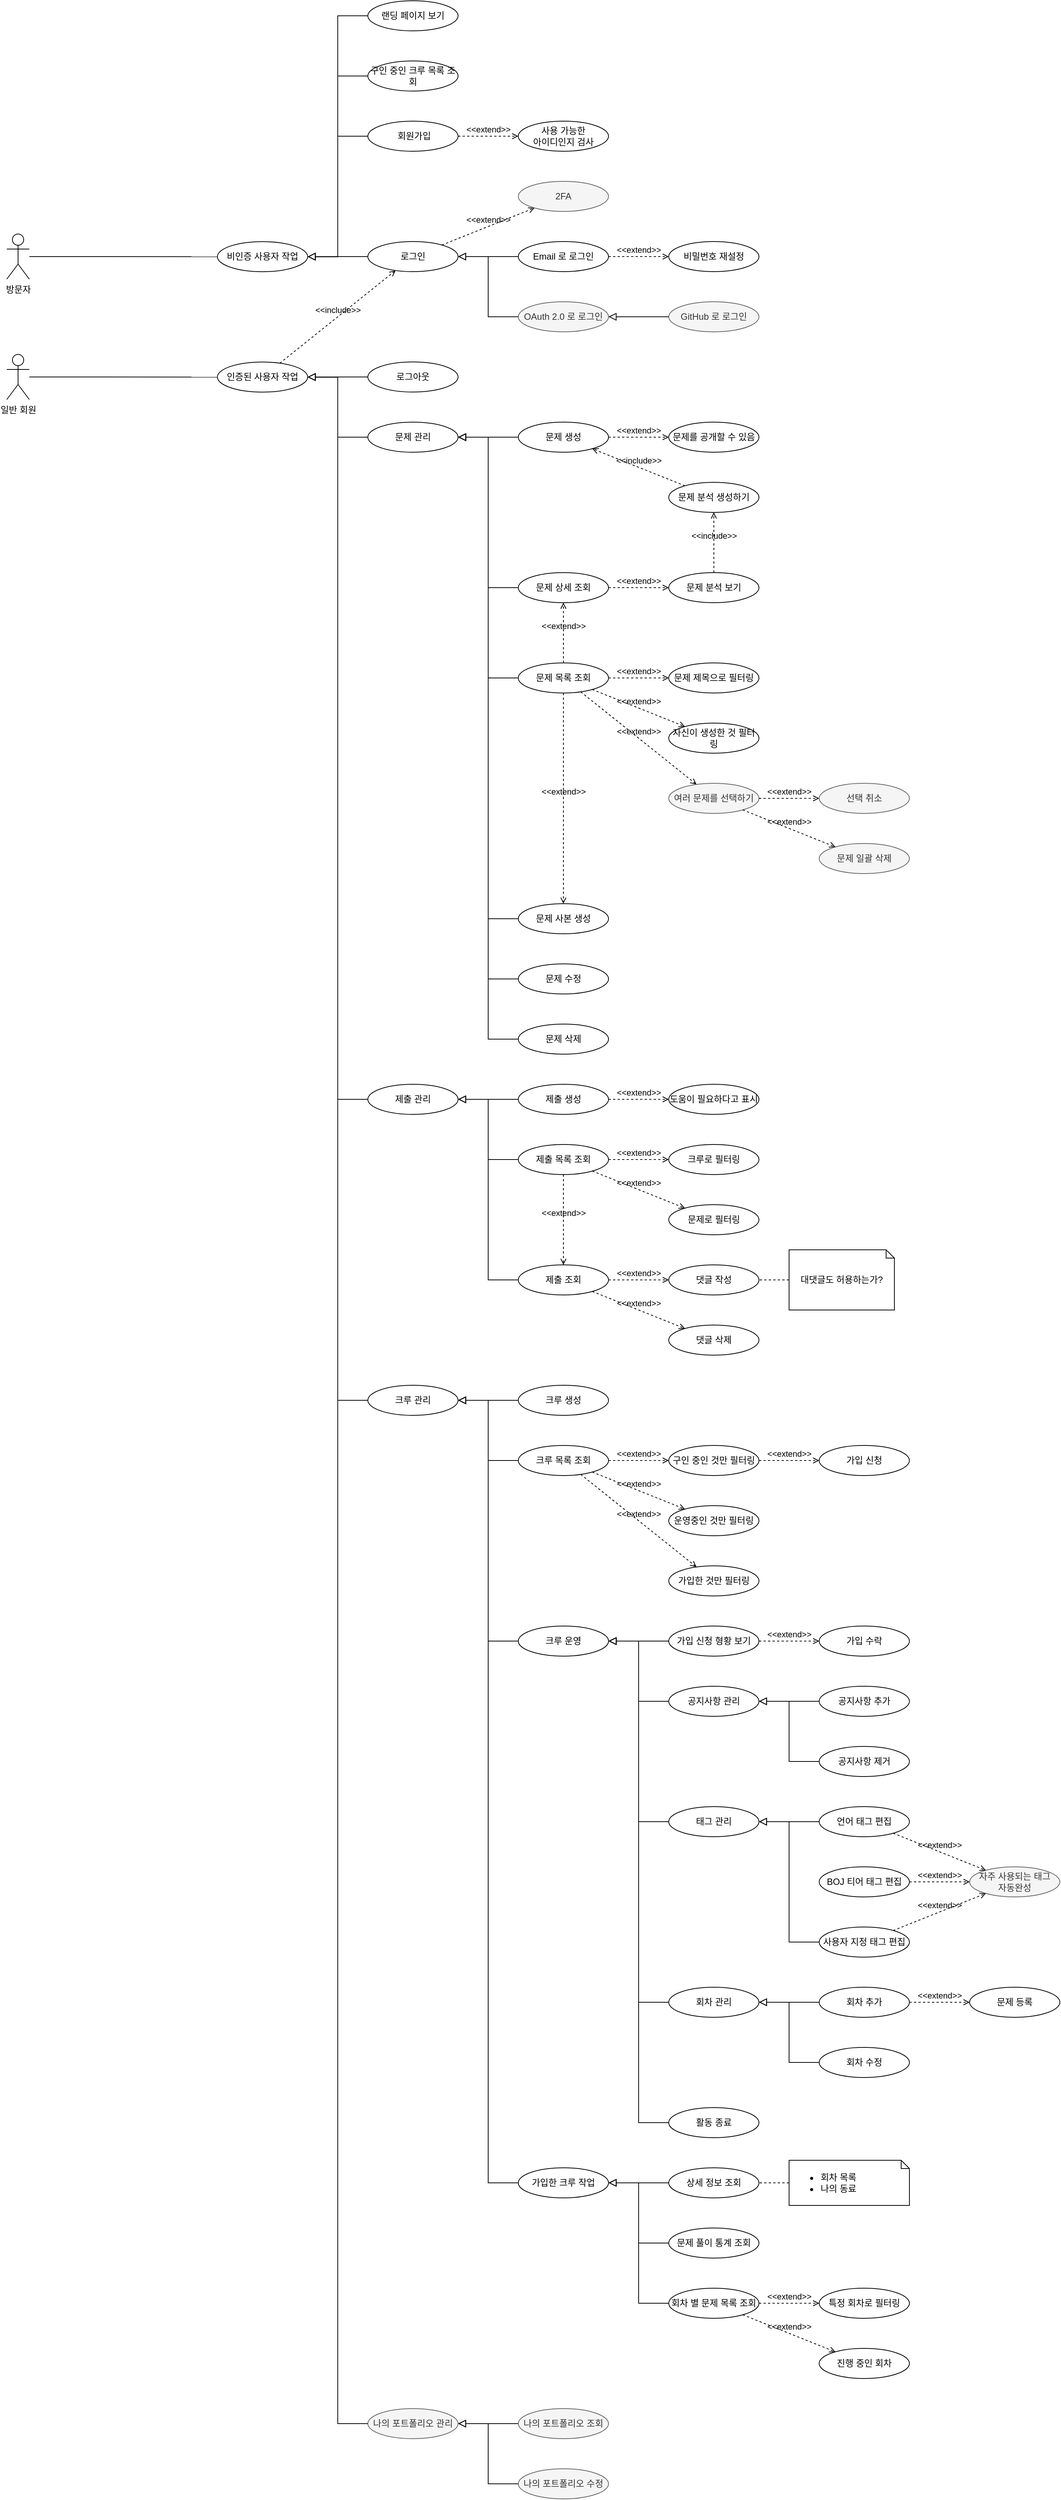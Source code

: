 <mxfile>
    <diagram id="R8Hn3CipdI21ogDRWe-t" name="Use Case Diagram">
        <mxGraphModel dx="1804" dy="718" grid="1" gridSize="10" guides="1" tooltips="1" connect="1" arrows="1" fold="1" page="1" pageScale="1" pageWidth="850" pageHeight="1100" math="0" shadow="0">
            <root>
                <mxCell id="0"/>
                <mxCell id="1" parent="0"/>
                <mxCell id="27" value="&amp;lt;&amp;lt;include&amp;gt;&amp;gt;" style="html=1;verticalAlign=bottom;labelBackgroundColor=none;endArrow=open;endFill=0;dashed=1;rounded=0;" parent="1" source="40" target="69" edge="1">
                    <mxGeometry width="160" relative="1" as="geometry">
                        <mxPoint x="490" y="330" as="sourcePoint"/>
                        <mxPoint x="490" y="250" as="targetPoint"/>
                    </mxGeometry>
                </mxCell>
                <mxCell id="40" value="인증된 사용자 작업" style="ellipse;whiteSpace=wrap;html=1;" parent="1" vertex="1">
                    <mxGeometry x="-80" y="800.08" width="120" height="40" as="geometry"/>
                </mxCell>
                <mxCell id="41" value="" style="endArrow=block;html=1;rounded=0;align=center;verticalAlign=bottom;endFill=0;labelBackgroundColor=none;endSize=8;edgeStyle=elbowEdgeStyle;" parent="1" source="91" target="69" edge="1">
                    <mxGeometry relative="1" as="geometry">
                        <mxPoint x="566.083" y="679.455" as="sourcePoint"/>
                        <mxPoint x="394" y="921" as="targetPoint"/>
                    </mxGeometry>
                </mxCell>
                <mxCell id="42" value="" style="resizable=0;html=1;align=center;verticalAlign=top;labelBackgroundColor=none;" parent="41" connectable="0" vertex="1">
                    <mxGeometry relative="1" as="geometry">
                        <mxPoint y="-40" as="offset"/>
                    </mxGeometry>
                </mxCell>
                <mxCell id="53" value="" style="endArrow=none;html=1;rounded=0;" parent="1" source="84" target="115" edge="1">
                    <mxGeometry width="50" height="50" relative="1" as="geometry">
                        <mxPoint x="1380.11" y="-550" as="sourcePoint"/>
                        <mxPoint x="960.11" y="-330" as="targetPoint"/>
                    </mxGeometry>
                </mxCell>
                <mxCell id="69" value="로그인" style="ellipse;whiteSpace=wrap;html=1;" parent="1" vertex="1">
                    <mxGeometry x="120" y="640" width="120" height="40" as="geometry"/>
                </mxCell>
                <mxCell id="81" value="&amp;nbsp;회원가입" style="ellipse;whiteSpace=wrap;html=1;" parent="1" vertex="1">
                    <mxGeometry x="120" y="480" width="120" height="40" as="geometry"/>
                </mxCell>
                <mxCell id="84" value="방문자" style="shape=umlActor;verticalLabelPosition=bottom;verticalAlign=top;html=1;outlineConnect=0;strokeWidth=1;" parent="1" vertex="1">
                    <mxGeometry x="-360" y="630" width="30" height="60" as="geometry"/>
                </mxCell>
                <mxCell id="86" value="구인 중인 크루 목록 조회" style="ellipse;whiteSpace=wrap;html=1;" parent="1" vertex="1">
                    <mxGeometry x="120" y="400.0" width="120" height="40" as="geometry"/>
                </mxCell>
                <mxCell id="91" value="Email 로 로그인" style="ellipse;whiteSpace=wrap;html=1;" parent="1" vertex="1">
                    <mxGeometry x="320" y="640" width="120" height="40" as="geometry"/>
                </mxCell>
                <mxCell id="92" value="OAuth 2.0 로 로그인" style="ellipse;whiteSpace=wrap;html=1;fillColor=#f5f5f5;fontColor=#333333;strokeColor=#666666;" parent="1" vertex="1">
                    <mxGeometry x="320" y="720" width="120" height="40" as="geometry"/>
                </mxCell>
                <mxCell id="93" value="" style="endArrow=block;html=1;rounded=0;align=center;verticalAlign=bottom;endFill=0;labelBackgroundColor=none;endSize=8;edgeStyle=elbowEdgeStyle;" parent="1" source="92" target="69" edge="1">
                    <mxGeometry relative="1" as="geometry">
                        <mxPoint x="566.083" y="679.455" as="sourcePoint"/>
                        <mxPoint x="394" y="921" as="targetPoint"/>
                    </mxGeometry>
                </mxCell>
                <mxCell id="94" value="" style="resizable=0;html=1;align=center;verticalAlign=top;labelBackgroundColor=none;" parent="93" connectable="0" vertex="1">
                    <mxGeometry relative="1" as="geometry">
                        <mxPoint y="-40" as="offset"/>
                    </mxGeometry>
                </mxCell>
                <mxCell id="95" value="&amp;lt;&amp;lt;extend&amp;gt;&amp;gt;" style="html=1;verticalAlign=bottom;labelBackgroundColor=none;endArrow=open;endFill=0;dashed=1;rounded=0;" parent="1" source="69" target="96" edge="1">
                    <mxGeometry width="160" relative="1" as="geometry">
                        <mxPoint x="560" y="440" as="sourcePoint"/>
                        <mxPoint x="270" y="700" as="targetPoint"/>
                    </mxGeometry>
                </mxCell>
                <mxCell id="96" value="2FA" style="ellipse;whiteSpace=wrap;html=1;fillColor=#f5f5f5;fontColor=#333333;strokeColor=#666666;" parent="1" vertex="1">
                    <mxGeometry x="320" y="560" width="120" height="40" as="geometry"/>
                </mxCell>
                <mxCell id="97" value="GitHub 로 로그인" style="ellipse;whiteSpace=wrap;html=1;fillColor=#f5f5f5;fontColor=#333333;strokeColor=#666666;" parent="1" vertex="1">
                    <mxGeometry x="520" y="720" width="120" height="40" as="geometry"/>
                </mxCell>
                <mxCell id="98" value="" style="endArrow=block;html=1;rounded=0;align=center;verticalAlign=bottom;endFill=0;labelBackgroundColor=none;endSize=8;" parent="1" source="97" target="92" edge="1">
                    <mxGeometry relative="1" as="geometry">
                        <mxPoint x="566.083" y="559.455" as="sourcePoint"/>
                        <mxPoint x="394" y="801" as="targetPoint"/>
                    </mxGeometry>
                </mxCell>
                <mxCell id="99" value="" style="resizable=0;html=1;align=center;verticalAlign=top;labelBackgroundColor=none;" parent="98" connectable="0" vertex="1">
                    <mxGeometry relative="1" as="geometry">
                        <mxPoint y="-40" as="offset"/>
                    </mxGeometry>
                </mxCell>
                <mxCell id="100" value="비밀번호 재설정" style="ellipse;whiteSpace=wrap;html=1;" parent="1" vertex="1">
                    <mxGeometry x="520" y="640" width="120" height="40" as="geometry"/>
                </mxCell>
                <mxCell id="104" value="일반 회원" style="shape=umlActor;verticalLabelPosition=bottom;verticalAlign=top;html=1;outlineConnect=0;strokeWidth=1;" parent="1" vertex="1">
                    <mxGeometry x="-360" y="790" width="30" height="60" as="geometry"/>
                </mxCell>
                <mxCell id="105" value="크루 관리" style="ellipse;whiteSpace=wrap;html=1;" parent="1" vertex="1">
                    <mxGeometry x="120" y="2160" width="120" height="40" as="geometry"/>
                </mxCell>
                <mxCell id="108" value="크루 생성" style="ellipse;whiteSpace=wrap;html=1;" parent="1" vertex="1">
                    <mxGeometry x="320" y="2160" width="120" height="40" as="geometry"/>
                </mxCell>
                <mxCell id="115" value="비인증 사용자 작업" style="ellipse;whiteSpace=wrap;html=1;" parent="1" vertex="1">
                    <mxGeometry x="-80" y="640.08" width="120" height="40" as="geometry"/>
                </mxCell>
                <mxCell id="116" value="랜딩 페이지 보기" style="ellipse;whiteSpace=wrap;html=1;" parent="1" vertex="1">
                    <mxGeometry x="120" y="320.0" width="120" height="40" as="geometry"/>
                </mxCell>
                <mxCell id="117" value="" style="endArrow=block;html=1;rounded=0;align=center;verticalAlign=bottom;endFill=0;labelBackgroundColor=none;endSize=8;edgeStyle=elbowEdgeStyle;" parent="1" source="116" target="115" edge="1">
                    <mxGeometry relative="1" as="geometry">
                        <mxPoint x="366.083" y="79.535" as="sourcePoint"/>
                        <mxPoint x="194" y="321.08" as="targetPoint"/>
                    </mxGeometry>
                </mxCell>
                <mxCell id="119" value="" style="endArrow=block;html=1;rounded=0;align=center;verticalAlign=bottom;endFill=0;labelBackgroundColor=none;endSize=8;edgeStyle=elbowEdgeStyle;" parent="1" source="69" target="115" edge="1">
                    <mxGeometry relative="1" as="geometry">
                        <mxPoint x="366.083" y="159.535" as="sourcePoint"/>
                        <mxPoint x="194" y="401.08" as="targetPoint"/>
                    </mxGeometry>
                </mxCell>
                <mxCell id="121" value="" style="endArrow=block;html=1;rounded=0;align=center;verticalAlign=bottom;endFill=0;labelBackgroundColor=none;endSize=8;edgeStyle=elbowEdgeStyle;" parent="1" source="133" target="40" edge="1">
                    <mxGeometry relative="1" as="geometry">
                        <mxPoint x="366.083" y="719.535" as="sourcePoint"/>
                        <mxPoint x="194" y="961.08" as="targetPoint"/>
                    </mxGeometry>
                </mxCell>
                <mxCell id="122" value="" style="resizable=0;html=1;align=center;verticalAlign=top;labelBackgroundColor=none;" parent="121" connectable="0" vertex="1">
                    <mxGeometry relative="1" as="geometry">
                        <mxPoint y="-40" as="offset"/>
                    </mxGeometry>
                </mxCell>
                <mxCell id="123" value="" style="endArrow=none;html=1;rounded=0;" parent="1" source="104" target="40" edge="1">
                    <mxGeometry width="50" height="50" relative="1" as="geometry">
                        <mxPoint x="1380.11" y="-790" as="sourcePoint"/>
                        <mxPoint x="960.11" y="-570" as="targetPoint"/>
                    </mxGeometry>
                </mxCell>
                <mxCell id="128" value="" style="endArrow=block;html=1;rounded=0;align=center;verticalAlign=bottom;endFill=0;labelBackgroundColor=none;endSize=8;edgeStyle=elbowEdgeStyle;" parent="1" source="86" target="115" edge="1">
                    <mxGeometry relative="1" as="geometry">
                        <mxPoint x="366.083" y="79.535" as="sourcePoint"/>
                        <mxPoint x="194" y="321.08" as="targetPoint"/>
                    </mxGeometry>
                </mxCell>
                <mxCell id="129" value="" style="resizable=0;html=1;align=center;verticalAlign=top;labelBackgroundColor=none;" parent="128" connectable="0" vertex="1">
                    <mxGeometry relative="1" as="geometry">
                        <mxPoint y="-40" as="offset"/>
                    </mxGeometry>
                </mxCell>
                <mxCell id="130" value="" style="endArrow=block;html=1;rounded=0;align=center;verticalAlign=bottom;endFill=0;labelBackgroundColor=none;endSize=8;edgeStyle=elbowEdgeStyle;" parent="1" source="81" target="115" edge="1">
                    <mxGeometry relative="1" as="geometry">
                        <mxPoint x="366.083" y="79.535" as="sourcePoint"/>
                        <mxPoint x="194" y="321.08" as="targetPoint"/>
                    </mxGeometry>
                </mxCell>
                <mxCell id="131" value="" style="resizable=0;html=1;align=center;verticalAlign=top;labelBackgroundColor=none;" parent="130" connectable="0" vertex="1">
                    <mxGeometry relative="1" as="geometry">
                        <mxPoint y="-40" as="offset"/>
                    </mxGeometry>
                </mxCell>
                <mxCell id="132" value="&amp;lt;&amp;lt;extend&amp;gt;&amp;gt;" style="html=1;verticalAlign=bottom;labelBackgroundColor=none;endArrow=open;endFill=0;dashed=1;rounded=0;" parent="1" source="91" target="100" edge="1">
                    <mxGeometry width="160" relative="1" as="geometry">
                        <mxPoint x="560" y="320" as="sourcePoint"/>
                        <mxPoint x="270" y="580" as="targetPoint"/>
                    </mxGeometry>
                </mxCell>
                <mxCell id="133" value="로그아웃" style="ellipse;whiteSpace=wrap;html=1;" parent="1" vertex="1">
                    <mxGeometry x="120" y="800" width="120" height="40" as="geometry"/>
                </mxCell>
                <mxCell id="135" value="" style="endArrow=block;html=1;rounded=0;align=center;verticalAlign=bottom;endFill=0;labelBackgroundColor=none;endSize=8;edgeStyle=elbowEdgeStyle;" parent="1" source="105" target="40" edge="1">
                    <mxGeometry relative="1" as="geometry">
                        <mxPoint x="366.083" y="719.535" as="sourcePoint"/>
                        <mxPoint x="194" y="961.08" as="targetPoint"/>
                    </mxGeometry>
                </mxCell>
                <mxCell id="136" value="" style="resizable=0;html=1;align=center;verticalAlign=top;labelBackgroundColor=none;" parent="135" connectable="0" vertex="1">
                    <mxGeometry relative="1" as="geometry">
                        <mxPoint y="-40" as="offset"/>
                    </mxGeometry>
                </mxCell>
                <mxCell id="137" value="" style="endArrow=block;html=1;rounded=0;align=center;verticalAlign=bottom;endFill=0;labelBackgroundColor=none;endSize=8;edgeStyle=elbowEdgeStyle;" parent="1" source="108" target="105" edge="1">
                    <mxGeometry relative="1" as="geometry">
                        <mxPoint x="366.083" y="2039.455" as="sourcePoint"/>
                        <mxPoint x="194" y="2281" as="targetPoint"/>
                    </mxGeometry>
                </mxCell>
                <mxCell id="140" value="가입 신청" style="ellipse;whiteSpace=wrap;html=1;" parent="1" vertex="1">
                    <mxGeometry x="720" y="2240" width="120" height="40" as="geometry"/>
                </mxCell>
                <mxCell id="142" value="문제 관리" style="ellipse;whiteSpace=wrap;html=1;" parent="1" vertex="1">
                    <mxGeometry x="120" y="880" width="120" height="40" as="geometry"/>
                </mxCell>
                <mxCell id="143" value="" style="endArrow=block;html=1;rounded=0;align=center;verticalAlign=bottom;endFill=0;labelBackgroundColor=none;endSize=8;edgeStyle=elbowEdgeStyle;" parent="1" source="193" target="105" edge="1">
                    <mxGeometry relative="1" as="geometry">
                        <mxPoint x="320" y="2260" as="sourcePoint"/>
                        <mxPoint x="194" y="2281" as="targetPoint"/>
                    </mxGeometry>
                </mxCell>
                <mxCell id="144" value="" style="resizable=0;html=1;align=center;verticalAlign=top;labelBackgroundColor=none;" parent="143" connectable="0" vertex="1">
                    <mxGeometry relative="1" as="geometry">
                        <mxPoint y="-40" as="offset"/>
                    </mxGeometry>
                </mxCell>
                <mxCell id="145" value="문제 생성" style="ellipse;whiteSpace=wrap;html=1;" parent="1" vertex="1">
                    <mxGeometry x="320" y="880" width="120" height="40" as="geometry"/>
                </mxCell>
                <mxCell id="146" value="" style="endArrow=block;html=1;rounded=0;align=center;verticalAlign=bottom;endFill=0;labelBackgroundColor=none;endSize=8;edgeStyle=elbowEdgeStyle;" parent="1" source="145" target="142" edge="1">
                    <mxGeometry relative="1" as="geometry">
                        <mxPoint x="366.083" y="399.535" as="sourcePoint"/>
                        <mxPoint x="194" y="641.08" as="targetPoint"/>
                    </mxGeometry>
                </mxCell>
                <mxCell id="148" value="" style="endArrow=block;html=1;rounded=0;align=center;verticalAlign=bottom;endFill=0;labelBackgroundColor=none;endSize=8;edgeStyle=elbowEdgeStyle;" parent="1" source="142" target="40" edge="1">
                    <mxGeometry relative="1" as="geometry">
                        <mxPoint x="366.083" y="639.535" as="sourcePoint"/>
                        <mxPoint x="194" y="881.08" as="targetPoint"/>
                    </mxGeometry>
                </mxCell>
                <mxCell id="149" value="" style="resizable=0;html=1;align=center;verticalAlign=top;labelBackgroundColor=none;" parent="148" connectable="0" vertex="1">
                    <mxGeometry relative="1" as="geometry">
                        <mxPoint y="-40" as="offset"/>
                    </mxGeometry>
                </mxCell>
                <mxCell id="151" value="문제 제목으로 필터링" style="ellipse;whiteSpace=wrap;html=1;" parent="1" vertex="1">
                    <mxGeometry x="520" y="1200" width="120" height="40" as="geometry"/>
                </mxCell>
                <mxCell id="152" value="&amp;lt;&amp;lt;extend&amp;gt;&amp;gt;" style="html=1;verticalAlign=bottom;labelBackgroundColor=none;endArrow=open;endFill=0;dashed=1;rounded=0;" parent="1" source="157" target="151" edge="1">
                    <mxGeometry width="160" relative="1" as="geometry">
                        <mxPoint x="560" y="360.08" as="sourcePoint"/>
                        <mxPoint x="270" y="620.08" as="targetPoint"/>
                    </mxGeometry>
                </mxCell>
                <mxCell id="155" value="문제를 공개할 수 있음" style="ellipse;whiteSpace=wrap;html=1;" parent="1" vertex="1">
                    <mxGeometry x="520" y="880" width="120" height="40" as="geometry"/>
                </mxCell>
                <mxCell id="156" value="&amp;lt;&amp;lt;extend&amp;gt;&amp;gt;" style="html=1;verticalAlign=bottom;labelBackgroundColor=none;endArrow=open;endFill=0;dashed=1;rounded=0;" parent="1" source="145" target="155" edge="1">
                    <mxGeometry width="160" relative="1" as="geometry">
                        <mxPoint x="560" y="80.08" as="sourcePoint"/>
                        <mxPoint x="270" y="340.08" as="targetPoint"/>
                    </mxGeometry>
                </mxCell>
                <mxCell id="157" value="문제 목록 조회" style="ellipse;whiteSpace=wrap;html=1;" parent="1" vertex="1">
                    <mxGeometry x="320" y="1200" width="120" height="40" as="geometry"/>
                </mxCell>
                <mxCell id="158" value="" style="endArrow=block;html=1;rounded=0;align=center;verticalAlign=bottom;endFill=0;labelBackgroundColor=none;endSize=8;edgeStyle=elbowEdgeStyle;" parent="1" source="157" target="142" edge="1">
                    <mxGeometry relative="1" as="geometry">
                        <mxPoint x="366.083" y="399.535" as="sourcePoint"/>
                        <mxPoint x="194" y="641.08" as="targetPoint"/>
                    </mxGeometry>
                </mxCell>
                <mxCell id="159" value="" style="resizable=0;html=1;align=center;verticalAlign=top;labelBackgroundColor=none;" parent="158" connectable="0" vertex="1">
                    <mxGeometry relative="1" as="geometry">
                        <mxPoint y="-40" as="offset"/>
                    </mxGeometry>
                </mxCell>
                <mxCell id="161" value="자신이 생성한 것 필터링" style="ellipse;whiteSpace=wrap;html=1;" parent="1" vertex="1">
                    <mxGeometry x="520" y="1280" width="120" height="40" as="geometry"/>
                </mxCell>
                <mxCell id="162" value="&amp;lt;&amp;lt;extend&amp;gt;&amp;gt;" style="html=1;verticalAlign=bottom;labelBackgroundColor=none;endArrow=open;endFill=0;dashed=1;rounded=0;" parent="1" source="157" target="161" edge="1">
                    <mxGeometry width="160" relative="1" as="geometry">
                        <mxPoint x="560" y="400.08" as="sourcePoint"/>
                        <mxPoint x="270" y="660.08" as="targetPoint"/>
                    </mxGeometry>
                </mxCell>
                <mxCell id="163" value="문제 사본 생성" style="ellipse;whiteSpace=wrap;html=1;" parent="1" vertex="1">
                    <mxGeometry x="320" y="1520" width="120" height="40" as="geometry"/>
                </mxCell>
                <mxCell id="166" value="문제 수정" style="ellipse;whiteSpace=wrap;html=1;" parent="1" vertex="1">
                    <mxGeometry x="320" y="1600" width="120" height="40" as="geometry"/>
                </mxCell>
                <mxCell id="167" value="" style="endArrow=block;html=1;rounded=0;align=center;verticalAlign=bottom;endFill=0;labelBackgroundColor=none;endSize=8;edgeStyle=elbowEdgeStyle;" parent="1" source="166" target="142" edge="1">
                    <mxGeometry relative="1" as="geometry">
                        <mxPoint x="366.083" y="399.535" as="sourcePoint"/>
                        <mxPoint x="194" y="641.08" as="targetPoint"/>
                    </mxGeometry>
                </mxCell>
                <mxCell id="168" value="" style="resizable=0;html=1;align=center;verticalAlign=top;labelBackgroundColor=none;" parent="167" connectable="0" vertex="1">
                    <mxGeometry relative="1" as="geometry">
                        <mxPoint y="-40" as="offset"/>
                    </mxGeometry>
                </mxCell>
                <mxCell id="169" value="&amp;lt;&amp;lt;extend&amp;gt;&amp;gt;" style="html=1;verticalAlign=bottom;labelBackgroundColor=none;endArrow=open;endFill=0;dashed=1;rounded=0;" parent="1" source="157" target="163" edge="1">
                    <mxGeometry width="160" relative="1" as="geometry">
                        <mxPoint x="560" y="360.08" as="sourcePoint"/>
                        <mxPoint x="270" y="620.08" as="targetPoint"/>
                    </mxGeometry>
                </mxCell>
                <mxCell id="170" value="문제 삭제" style="ellipse;whiteSpace=wrap;html=1;" parent="1" vertex="1">
                    <mxGeometry x="320" y="1680" width="120" height="40" as="geometry"/>
                </mxCell>
                <mxCell id="171" value="" style="endArrow=block;html=1;rounded=0;align=center;verticalAlign=bottom;endFill=0;labelBackgroundColor=none;endSize=8;edgeStyle=elbowEdgeStyle;" parent="1" source="170" target="142" edge="1">
                    <mxGeometry relative="1" as="geometry">
                        <mxPoint x="366.083" y="399.535" as="sourcePoint"/>
                        <mxPoint x="194" y="641.08" as="targetPoint"/>
                    </mxGeometry>
                </mxCell>
                <mxCell id="172" value="" style="resizable=0;html=1;align=center;verticalAlign=top;labelBackgroundColor=none;" parent="171" connectable="0" vertex="1">
                    <mxGeometry relative="1" as="geometry">
                        <mxPoint y="-40" as="offset"/>
                    </mxGeometry>
                </mxCell>
                <mxCell id="173" value="제출 관리" style="ellipse;whiteSpace=wrap;html=1;" parent="1" vertex="1">
                    <mxGeometry x="120" y="1760" width="120" height="40" as="geometry"/>
                </mxCell>
                <mxCell id="174" value="" style="endArrow=block;html=1;rounded=0;align=center;verticalAlign=bottom;endFill=0;labelBackgroundColor=none;endSize=8;edgeStyle=elbowEdgeStyle;" parent="1" source="173" target="40" edge="1">
                    <mxGeometry relative="1" as="geometry">
                        <mxPoint x="366.083" y="719.535" as="sourcePoint"/>
                        <mxPoint x="194" y="961.08" as="targetPoint"/>
                    </mxGeometry>
                </mxCell>
                <mxCell id="175" value="" style="resizable=0;html=1;align=center;verticalAlign=top;labelBackgroundColor=none;" parent="174" connectable="0" vertex="1">
                    <mxGeometry relative="1" as="geometry">
                        <mxPoint y="-40" as="offset"/>
                    </mxGeometry>
                </mxCell>
                <mxCell id="176" value="제출 생성" style="ellipse;whiteSpace=wrap;html=1;" parent="1" vertex="1">
                    <mxGeometry x="320" y="1760" width="120" height="40" as="geometry"/>
                </mxCell>
                <mxCell id="177" value="" style="endArrow=block;html=1;rounded=0;align=center;verticalAlign=bottom;endFill=0;labelBackgroundColor=none;endSize=8;edgeStyle=elbowEdgeStyle;" parent="1" source="179" target="173" edge="1">
                    <mxGeometry relative="1" as="geometry">
                        <mxPoint x="366.083" y="1279.455" as="sourcePoint"/>
                        <mxPoint x="194" y="1521" as="targetPoint"/>
                    </mxGeometry>
                </mxCell>
                <mxCell id="178" value="" style="resizable=0;html=1;align=center;verticalAlign=top;labelBackgroundColor=none;" parent="177" connectable="0" vertex="1">
                    <mxGeometry relative="1" as="geometry">
                        <mxPoint y="-40" as="offset"/>
                    </mxGeometry>
                </mxCell>
                <mxCell id="179" value="제출 목록 조회" style="ellipse;whiteSpace=wrap;html=1;" parent="1" vertex="1">
                    <mxGeometry x="320" y="1840" width="120" height="40" as="geometry"/>
                </mxCell>
                <mxCell id="180" value="" style="endArrow=block;html=1;rounded=0;align=center;verticalAlign=bottom;endFill=0;labelBackgroundColor=none;endSize=8;edgeStyle=elbowEdgeStyle;" parent="1" source="176" target="173" edge="1">
                    <mxGeometry relative="1" as="geometry">
                        <mxPoint x="366.083" y="1279.455" as="sourcePoint"/>
                        <mxPoint x="194" y="1521" as="targetPoint"/>
                    </mxGeometry>
                </mxCell>
                <mxCell id="185" value="크루 운영" style="ellipse;whiteSpace=wrap;html=1;" parent="1" vertex="1">
                    <mxGeometry x="320" y="2480" width="120" height="40" as="geometry"/>
                </mxCell>
                <mxCell id="186" value="" style="endArrow=block;html=1;rounded=0;align=center;verticalAlign=bottom;endFill=0;labelBackgroundColor=none;endSize=8;edgeStyle=elbowEdgeStyle;" parent="1" source="185" target="105" edge="1">
                    <mxGeometry relative="1" as="geometry">
                        <mxPoint x="366.083" y="2039.455" as="sourcePoint"/>
                        <mxPoint x="194" y="2281" as="targetPoint"/>
                    </mxGeometry>
                </mxCell>
                <mxCell id="187" value="" style="resizable=0;html=1;align=center;verticalAlign=top;labelBackgroundColor=none;" parent="186" connectable="0" vertex="1">
                    <mxGeometry relative="1" as="geometry">
                        <mxPoint y="-40" as="offset"/>
                    </mxGeometry>
                </mxCell>
                <mxCell id="190" value="가입 신청 형황 보기" style="ellipse;whiteSpace=wrap;html=1;" parent="1" vertex="1">
                    <mxGeometry x="520" y="2480" width="120" height="40" as="geometry"/>
                </mxCell>
                <mxCell id="193" value="크루 목록 조회" style="ellipse;whiteSpace=wrap;html=1;" parent="1" vertex="1">
                    <mxGeometry x="320" y="2240" width="120" height="40" as="geometry"/>
                </mxCell>
                <mxCell id="198" value="" style="endArrow=block;html=1;rounded=0;align=center;verticalAlign=bottom;endFill=0;labelBackgroundColor=none;endSize=8;edgeStyle=elbowEdgeStyle;" parent="1" source="163" target="142" edge="1">
                    <mxGeometry relative="1" as="geometry">
                        <mxPoint x="366.083" y="399.535" as="sourcePoint"/>
                        <mxPoint x="194" y="641.08" as="targetPoint"/>
                    </mxGeometry>
                </mxCell>
                <mxCell id="199" value="" style="resizable=0;html=1;align=center;verticalAlign=top;labelBackgroundColor=none;" parent="198" connectable="0" vertex="1">
                    <mxGeometry relative="1" as="geometry">
                        <mxPoint y="-40" as="offset"/>
                    </mxGeometry>
                </mxCell>
                <mxCell id="200" value="여러 문제를 선택하기" style="ellipse;whiteSpace=wrap;html=1;fillColor=#f5f5f5;fontColor=#333333;strokeColor=#666666;" parent="1" vertex="1">
                    <mxGeometry x="520" y="1360" width="120" height="40" as="geometry"/>
                </mxCell>
                <mxCell id="201" value="&amp;lt;&amp;lt;extend&amp;gt;&amp;gt;" style="html=1;verticalAlign=bottom;labelBackgroundColor=none;endArrow=open;endFill=0;dashed=1;rounded=0;" parent="1" source="157" target="200" edge="1">
                    <mxGeometry width="160" relative="1" as="geometry">
                        <mxPoint x="560" y="400.08" as="sourcePoint"/>
                        <mxPoint x="270" y="660.08" as="targetPoint"/>
                    </mxGeometry>
                </mxCell>
                <mxCell id="202" value="문제 일괄 삭제" style="ellipse;whiteSpace=wrap;html=1;fillColor=#f5f5f5;fontColor=#333333;strokeColor=#666666;" parent="1" vertex="1">
                    <mxGeometry x="720" y="1440" width="120" height="40" as="geometry"/>
                </mxCell>
                <mxCell id="203" value="&amp;lt;&amp;lt;extend&amp;gt;&amp;gt;" style="html=1;verticalAlign=bottom;labelBackgroundColor=none;endArrow=open;endFill=0;dashed=1;rounded=0;" parent="1" source="200" target="202" edge="1">
                    <mxGeometry width="160" relative="1" as="geometry">
                        <mxPoint x="560" y="400.08" as="sourcePoint"/>
                        <mxPoint x="270" y="660.08" as="targetPoint"/>
                        <mxPoint as="offset"/>
                    </mxGeometry>
                </mxCell>
                <mxCell id="204" value="선택 취소" style="ellipse;whiteSpace=wrap;html=1;fillColor=#f5f5f5;fontColor=#333333;strokeColor=#666666;" parent="1" vertex="1">
                    <mxGeometry x="720" y="1360" width="120" height="40" as="geometry"/>
                </mxCell>
                <mxCell id="205" value="&amp;lt;&amp;lt;extend&amp;gt;&amp;gt;" style="html=1;verticalAlign=bottom;labelBackgroundColor=none;endArrow=open;endFill=0;dashed=1;rounded=0;" parent="1" source="200" target="204" edge="1">
                    <mxGeometry width="160" relative="1" as="geometry">
                        <mxPoint x="560" y="400.08" as="sourcePoint"/>
                        <mxPoint x="270" y="660.08" as="targetPoint"/>
                    </mxGeometry>
                </mxCell>
                <mxCell id="206" value="도움이 필요하다고 표시" style="ellipse;whiteSpace=wrap;html=1;" parent="1" vertex="1">
                    <mxGeometry x="520" y="1760" width="120" height="40" as="geometry"/>
                </mxCell>
                <mxCell id="207" value="&amp;lt;&amp;lt;extend&amp;gt;&amp;gt;" style="html=1;verticalAlign=bottom;labelBackgroundColor=none;endArrow=open;endFill=0;dashed=1;rounded=0;" parent="1" source="176" target="206" edge="1">
                    <mxGeometry width="160" relative="1" as="geometry">
                        <mxPoint x="350" y="1700" as="sourcePoint"/>
                        <mxPoint x="430" y="1700" as="targetPoint"/>
                        <mxPoint as="offset"/>
                    </mxGeometry>
                </mxCell>
                <mxCell id="208" value="크루로 필터링" style="ellipse;whiteSpace=wrap;html=1;" parent="1" vertex="1">
                    <mxGeometry x="520" y="1840" width="120" height="40" as="geometry"/>
                </mxCell>
                <mxCell id="209" value="&amp;lt;&amp;lt;extend&amp;gt;&amp;gt;" style="html=1;verticalAlign=bottom;labelBackgroundColor=none;endArrow=open;endFill=0;dashed=1;rounded=0;" parent="1" source="179" target="208" edge="1">
                    <mxGeometry width="160" relative="1" as="geometry">
                        <mxPoint x="350" y="1700" as="sourcePoint"/>
                        <mxPoint x="430" y="1700" as="targetPoint"/>
                        <mxPoint as="offset"/>
                    </mxGeometry>
                </mxCell>
                <mxCell id="210" value="댓글 작성" style="ellipse;whiteSpace=wrap;html=1;" parent="1" vertex="1">
                    <mxGeometry x="520" y="2000" width="120" height="40" as="geometry"/>
                </mxCell>
                <mxCell id="211" value="&amp;lt;&amp;lt;extend&amp;gt;&amp;gt;" style="html=1;verticalAlign=bottom;labelBackgroundColor=none;endArrow=open;endFill=0;dashed=1;rounded=0;" parent="1" source="212" target="210" edge="1">
                    <mxGeometry width="160" relative="1" as="geometry">
                        <mxPoint x="418.552" y="1915.325" as="sourcePoint"/>
                        <mxPoint x="542" y="1965" as="targetPoint"/>
                        <mxPoint as="offset"/>
                    </mxGeometry>
                </mxCell>
                <mxCell id="212" value="제출 조회" style="ellipse;whiteSpace=wrap;html=1;" parent="1" vertex="1">
                    <mxGeometry x="320" y="2000" width="120" height="40" as="geometry"/>
                </mxCell>
                <mxCell id="213" value="" style="endArrow=block;html=1;rounded=0;align=center;verticalAlign=bottom;endFill=0;labelBackgroundColor=none;endSize=8;edgeStyle=elbowEdgeStyle;" parent="1" source="212" target="173" edge="1">
                    <mxGeometry relative="1" as="geometry">
                        <mxPoint x="366.083" y="1279.455" as="sourcePoint"/>
                        <mxPoint x="194" y="1521" as="targetPoint"/>
                    </mxGeometry>
                </mxCell>
                <mxCell id="214" value="" style="resizable=0;html=1;align=center;verticalAlign=top;labelBackgroundColor=none;" parent="213" connectable="0" vertex="1">
                    <mxGeometry relative="1" as="geometry">
                        <mxPoint y="-40" as="offset"/>
                    </mxGeometry>
                </mxCell>
                <mxCell id="215" value="&amp;lt;&amp;lt;extend&amp;gt;&amp;gt;" style="html=1;verticalAlign=bottom;labelBackgroundColor=none;endArrow=open;endFill=0;dashed=1;rounded=0;" parent="1" source="179" target="212" edge="1">
                    <mxGeometry width="160" relative="1" as="geometry">
                        <mxPoint x="350" y="1700" as="sourcePoint"/>
                        <mxPoint x="542" y="1925" as="targetPoint"/>
                        <mxPoint as="offset"/>
                    </mxGeometry>
                </mxCell>
                <mxCell id="216" value="문제 상세 조회" style="ellipse;whiteSpace=wrap;html=1;" parent="1" vertex="1">
                    <mxGeometry x="320" y="1080" width="120" height="40" as="geometry"/>
                </mxCell>
                <mxCell id="217" value="&amp;lt;&amp;lt;extend&amp;gt;&amp;gt;" style="html=1;verticalAlign=bottom;labelBackgroundColor=none;endArrow=open;endFill=0;dashed=1;rounded=0;" parent="1" source="157" target="216" edge="1">
                    <mxGeometry width="160" relative="1" as="geometry">
                        <mxPoint x="560" y="280.08" as="sourcePoint"/>
                        <mxPoint x="270" y="540.08" as="targetPoint"/>
                    </mxGeometry>
                </mxCell>
                <mxCell id="218" value="" style="endArrow=block;html=1;rounded=0;align=center;verticalAlign=bottom;endFill=0;labelBackgroundColor=none;endSize=8;edgeStyle=elbowEdgeStyle;" parent="1" source="216" target="142" edge="1">
                    <mxGeometry relative="1" as="geometry">
                        <mxPoint x="366.083" y="399.535" as="sourcePoint"/>
                        <mxPoint x="194" y="641.08" as="targetPoint"/>
                    </mxGeometry>
                </mxCell>
                <mxCell id="219" value="" style="resizable=0;html=1;align=center;verticalAlign=top;labelBackgroundColor=none;" parent="218" connectable="0" vertex="1">
                    <mxGeometry relative="1" as="geometry">
                        <mxPoint y="-40" as="offset"/>
                    </mxGeometry>
                </mxCell>
                <mxCell id="220" value="문제 분석 보기" style="ellipse;whiteSpace=wrap;html=1;" parent="1" vertex="1">
                    <mxGeometry x="520" y="1080" width="120" height="40" as="geometry"/>
                </mxCell>
                <mxCell id="221" value="&amp;lt;&amp;lt;extend&amp;gt;&amp;gt;" style="html=1;verticalAlign=bottom;labelBackgroundColor=none;endArrow=open;endFill=0;dashed=1;rounded=0;" parent="1" source="216" target="220" edge="1">
                    <mxGeometry width="160" relative="1" as="geometry">
                        <mxPoint x="560" y="-279.92" as="sourcePoint"/>
                        <mxPoint x="270" y="-19.92" as="targetPoint"/>
                    </mxGeometry>
                </mxCell>
                <mxCell id="222" value="&amp;lt;&amp;lt;include&amp;gt;&amp;gt;" style="html=1;verticalAlign=bottom;labelBackgroundColor=none;endArrow=open;endFill=0;dashed=1;rounded=0;" parent="1" source="220" target="223" edge="1">
                    <mxGeometry width="160" relative="1" as="geometry">
                        <mxPoint x="730" y="940" as="sourcePoint"/>
                        <mxPoint x="1006.95" y="600" as="targetPoint"/>
                    </mxGeometry>
                </mxCell>
                <mxCell id="223" value="문제 분석 생성하기" style="ellipse;whiteSpace=wrap;html=1;" parent="1" vertex="1">
                    <mxGeometry x="520" y="960" width="120" height="40" as="geometry"/>
                </mxCell>
                <mxCell id="226" value="&amp;lt;&amp;lt;extend&amp;gt;&amp;gt;" style="html=1;verticalAlign=bottom;labelBackgroundColor=none;endArrow=open;endFill=0;dashed=1;rounded=0;" parent="1" source="179" target="227" edge="1">
                    <mxGeometry width="160" relative="1" as="geometry">
                        <mxPoint x="450" y="1920" as="sourcePoint"/>
                        <mxPoint x="552" y="1905" as="targetPoint"/>
                        <mxPoint as="offset"/>
                    </mxGeometry>
                </mxCell>
                <mxCell id="227" value="문제로 필터링" style="ellipse;whiteSpace=wrap;html=1;" parent="1" vertex="1">
                    <mxGeometry x="520" y="1920" width="120" height="40" as="geometry"/>
                </mxCell>
                <mxCell id="228" value="댓글 삭제" style="ellipse;whiteSpace=wrap;html=1;" parent="1" vertex="1">
                    <mxGeometry x="520" y="2080" width="120" height="40" as="geometry"/>
                </mxCell>
                <mxCell id="229" value="&amp;lt;&amp;lt;extend&amp;gt;&amp;gt;" style="html=1;verticalAlign=bottom;labelBackgroundColor=none;endArrow=open;endFill=0;dashed=1;rounded=0;" parent="1" source="212" target="228" edge="1">
                    <mxGeometry width="160" relative="1" as="geometry">
                        <mxPoint x="418.552" y="1915.325" as="sourcePoint"/>
                        <mxPoint x="542" y="1965" as="targetPoint"/>
                        <mxPoint as="offset"/>
                    </mxGeometry>
                </mxCell>
                <mxCell id="232" value="&amp;lt;&amp;lt;extend&amp;gt;&amp;gt;" style="html=1;verticalAlign=bottom;labelBackgroundColor=none;endArrow=open;endFill=0;dashed=1;rounded=0;" parent="1" source="193" target="233" edge="1">
                    <mxGeometry width="160" relative="1" as="geometry">
                        <mxPoint x="570.002" y="2179.995" as="sourcePoint"/>
                        <mxPoint x="693.45" y="2109.67" as="targetPoint"/>
                        <mxPoint as="offset"/>
                    </mxGeometry>
                </mxCell>
                <mxCell id="233" value="구인 중인 것만 필터링" style="ellipse;whiteSpace=wrap;html=1;" parent="1" vertex="1">
                    <mxGeometry x="520" y="2240" width="120" height="40" as="geometry"/>
                </mxCell>
                <mxCell id="234" value="&amp;lt;&amp;lt;extend&amp;gt;&amp;gt;" style="html=1;verticalAlign=bottom;labelBackgroundColor=none;endArrow=open;endFill=0;dashed=1;rounded=0;" parent="1" source="233" target="140" edge="1">
                    <mxGeometry width="160" relative="1" as="geometry">
                        <mxPoint x="570.002" y="2179.995" as="sourcePoint"/>
                        <mxPoint x="693.45" y="2109.67" as="targetPoint"/>
                        <mxPoint as="offset"/>
                    </mxGeometry>
                </mxCell>
                <mxCell id="235" value="가입한 것만 필터링" style="ellipse;whiteSpace=wrap;html=1;" parent="1" vertex="1">
                    <mxGeometry x="520" y="2400" width="120" height="40" as="geometry"/>
                </mxCell>
                <mxCell id="236" value="&amp;lt;&amp;lt;extend&amp;gt;&amp;gt;" style="html=1;verticalAlign=bottom;labelBackgroundColor=none;endArrow=open;endFill=0;dashed=1;rounded=0;" parent="1" source="193" target="235" edge="1">
                    <mxGeometry width="160" relative="1" as="geometry">
                        <mxPoint x="570.002" y="2179.995" as="sourcePoint"/>
                        <mxPoint x="693.45" y="2109.67" as="targetPoint"/>
                        <mxPoint as="offset"/>
                    </mxGeometry>
                </mxCell>
                <mxCell id="238" value="운영중인 것만 필터링" style="ellipse;whiteSpace=wrap;html=1;" parent="1" vertex="1">
                    <mxGeometry x="520" y="2320" width="120" height="40" as="geometry"/>
                </mxCell>
                <mxCell id="239" value="&amp;lt;&amp;lt;extend&amp;gt;&amp;gt;" style="html=1;verticalAlign=bottom;labelBackgroundColor=none;endArrow=open;endFill=0;dashed=1;rounded=0;" parent="1" source="193" target="238" edge="1">
                    <mxGeometry width="160" relative="1" as="geometry">
                        <mxPoint x="570.002" y="2179.995" as="sourcePoint"/>
                        <mxPoint x="693.45" y="2109.67" as="targetPoint"/>
                        <mxPoint as="offset"/>
                    </mxGeometry>
                </mxCell>
                <mxCell id="241" value="가입한 크루 작업" style="ellipse;whiteSpace=wrap;html=1;" parent="1" vertex="1">
                    <mxGeometry x="320" y="3200" width="120" height="40" as="geometry"/>
                </mxCell>
                <mxCell id="242" value="" style="endArrow=block;html=1;rounded=0;align=center;verticalAlign=bottom;endFill=0;labelBackgroundColor=none;endSize=8;edgeStyle=elbowEdgeStyle;" parent="1" source="241" target="105" edge="1">
                    <mxGeometry relative="1" as="geometry">
                        <mxPoint x="366.083" y="2039.455" as="sourcePoint"/>
                        <mxPoint x="194" y="2281" as="targetPoint"/>
                    </mxGeometry>
                </mxCell>
                <mxCell id="243" value="" style="resizable=0;html=1;align=center;verticalAlign=top;labelBackgroundColor=none;" parent="242" connectable="0" vertex="1">
                    <mxGeometry relative="1" as="geometry">
                        <mxPoint y="-40" as="offset"/>
                    </mxGeometry>
                </mxCell>
                <mxCell id="247" value="" style="endArrow=block;html=1;rounded=0;align=center;verticalAlign=bottom;endFill=0;labelBackgroundColor=none;endSize=8;edgeStyle=elbowEdgeStyle;" parent="1" source="190" target="185" edge="1">
                    <mxGeometry relative="1" as="geometry">
                        <mxPoint x="550" y="2500" as="sourcePoint"/>
                        <mxPoint x="470" y="2420" as="targetPoint"/>
                    </mxGeometry>
                </mxCell>
                <mxCell id="248" value="" style="resizable=0;html=1;align=center;verticalAlign=top;labelBackgroundColor=none;" parent="247" connectable="0" vertex="1">
                    <mxGeometry relative="1" as="geometry">
                        <mxPoint y="-40" as="offset"/>
                    </mxGeometry>
                </mxCell>
                <mxCell id="249" value="공지사항 관리" style="ellipse;whiteSpace=wrap;html=1;" parent="1" vertex="1">
                    <mxGeometry x="520" y="2560" width="120" height="40" as="geometry"/>
                </mxCell>
                <mxCell id="250" value="공지사항 추가" style="ellipse;whiteSpace=wrap;html=1;" parent="1" vertex="1">
                    <mxGeometry x="720" y="2560" width="120" height="40" as="geometry"/>
                </mxCell>
                <mxCell id="251" value="" style="endArrow=block;html=1;rounded=0;align=center;verticalAlign=bottom;endFill=0;labelBackgroundColor=none;endSize=8;edgeStyle=elbowEdgeStyle;" parent="1" source="249" target="185" edge="1">
                    <mxGeometry relative="1" as="geometry">
                        <mxPoint x="550" y="2500" as="sourcePoint"/>
                        <mxPoint x="470" y="2420" as="targetPoint"/>
                    </mxGeometry>
                </mxCell>
                <mxCell id="252" value="" style="resizable=0;html=1;align=center;verticalAlign=top;labelBackgroundColor=none;" parent="251" connectable="0" vertex="1">
                    <mxGeometry relative="1" as="geometry">
                        <mxPoint y="-40" as="offset"/>
                    </mxGeometry>
                </mxCell>
                <mxCell id="253" value="" style="endArrow=block;html=1;rounded=0;align=center;verticalAlign=bottom;endFill=0;labelBackgroundColor=none;endSize=8;edgeStyle=elbowEdgeStyle;" parent="1" source="250" target="249" edge="1">
                    <mxGeometry relative="1" as="geometry">
                        <mxPoint x="550" y="2500" as="sourcePoint"/>
                        <mxPoint x="470" y="2420" as="targetPoint"/>
                    </mxGeometry>
                </mxCell>
                <mxCell id="254" value="" style="resizable=0;html=1;align=center;verticalAlign=top;labelBackgroundColor=none;" parent="253" connectable="0" vertex="1">
                    <mxGeometry relative="1" as="geometry">
                        <mxPoint y="-40" as="offset"/>
                    </mxGeometry>
                </mxCell>
                <mxCell id="255" value="가입 수락" style="ellipse;whiteSpace=wrap;html=1;" parent="1" vertex="1">
                    <mxGeometry x="720" y="2480" width="120" height="40" as="geometry"/>
                </mxCell>
                <mxCell id="256" value="&amp;lt;&amp;lt;extend&amp;gt;&amp;gt;" style="html=1;verticalAlign=bottom;labelBackgroundColor=none;endArrow=open;endFill=0;dashed=1;rounded=0;" parent="1" source="190" target="255" edge="1">
                    <mxGeometry width="160" relative="1" as="geometry">
                        <mxPoint x="570.002" y="2179.995" as="sourcePoint"/>
                        <mxPoint x="693.45" y="2109.67" as="targetPoint"/>
                        <mxPoint as="offset"/>
                    </mxGeometry>
                </mxCell>
                <mxCell id="257" value="회차 관리" style="ellipse;whiteSpace=wrap;html=1;" parent="1" vertex="1">
                    <mxGeometry x="520" y="2960" width="120" height="40" as="geometry"/>
                </mxCell>
                <mxCell id="258" value="" style="endArrow=block;html=1;rounded=0;align=center;verticalAlign=bottom;endFill=0;labelBackgroundColor=none;endSize=8;edgeStyle=elbowEdgeStyle;" parent="1" source="257" target="185" edge="1">
                    <mxGeometry relative="1" as="geometry">
                        <mxPoint x="550" y="2500" as="sourcePoint"/>
                        <mxPoint x="470" y="2420" as="targetPoint"/>
                    </mxGeometry>
                </mxCell>
                <mxCell id="259" value="" style="resizable=0;html=1;align=center;verticalAlign=top;labelBackgroundColor=none;" parent="258" connectable="0" vertex="1">
                    <mxGeometry relative="1" as="geometry">
                        <mxPoint y="-40" as="offset"/>
                    </mxGeometry>
                </mxCell>
                <mxCell id="260" value="문제 등록" style="ellipse;whiteSpace=wrap;html=1;" parent="1" vertex="1">
                    <mxGeometry x="920" y="2960" width="120" height="40" as="geometry"/>
                </mxCell>
                <mxCell id="261" value="&amp;lt;&amp;lt;extend&amp;gt;&amp;gt;" style="html=1;verticalAlign=bottom;labelBackgroundColor=none;endArrow=open;endFill=0;dashed=1;rounded=0;" parent="1" source="286" target="260" edge="1">
                    <mxGeometry width="160" relative="1" as="geometry">
                        <mxPoint x="700" y="2899.5" as="sourcePoint"/>
                        <mxPoint x="780" y="2899.5" as="targetPoint"/>
                        <mxPoint as="offset"/>
                    </mxGeometry>
                </mxCell>
                <mxCell id="267" value="태그 관리" style="ellipse;whiteSpace=wrap;html=1;" parent="1" vertex="1">
                    <mxGeometry x="520" y="2720" width="120" height="40" as="geometry"/>
                </mxCell>
                <mxCell id="268" value="공지사항 제거" style="ellipse;whiteSpace=wrap;html=1;" parent="1" vertex="1">
                    <mxGeometry x="720" y="2640" width="120" height="40" as="geometry"/>
                </mxCell>
                <mxCell id="269" value="" style="endArrow=block;html=1;rounded=0;align=center;verticalAlign=bottom;endFill=0;labelBackgroundColor=none;endSize=8;edgeStyle=elbowEdgeStyle;" parent="1" source="268" target="249" edge="1">
                    <mxGeometry relative="1" as="geometry">
                        <mxPoint x="550" y="2580" as="sourcePoint"/>
                        <mxPoint x="640" y="2660" as="targetPoint"/>
                    </mxGeometry>
                </mxCell>
                <mxCell id="270" value="" style="resizable=0;html=1;align=center;verticalAlign=top;labelBackgroundColor=none;" parent="269" connectable="0" vertex="1">
                    <mxGeometry relative="1" as="geometry">
                        <mxPoint y="-40" as="offset"/>
                    </mxGeometry>
                </mxCell>
                <mxCell id="271" value="언어 태그 편집" style="ellipse;whiteSpace=wrap;html=1;" parent="1" vertex="1">
                    <mxGeometry x="720" y="2720" width="120" height="40" as="geometry"/>
                </mxCell>
                <mxCell id="272" value="" style="endArrow=block;html=1;rounded=0;align=center;verticalAlign=bottom;endFill=0;labelBackgroundColor=none;endSize=8;edgeStyle=elbowEdgeStyle;" parent="1" source="271" target="267" edge="1">
                    <mxGeometry relative="1" as="geometry">
                        <mxPoint x="550" y="2660" as="sourcePoint"/>
                        <mxPoint x="640" y="2660" as="targetPoint"/>
                    </mxGeometry>
                </mxCell>
                <mxCell id="273" value="" style="resizable=0;html=1;align=center;verticalAlign=top;labelBackgroundColor=none;" parent="272" connectable="0" vertex="1">
                    <mxGeometry relative="1" as="geometry">
                        <mxPoint y="-40" as="offset"/>
                    </mxGeometry>
                </mxCell>
                <mxCell id="274" value="" style="endArrow=block;html=1;rounded=0;align=center;verticalAlign=bottom;endFill=0;labelBackgroundColor=none;endSize=8;edgeStyle=elbowEdgeStyle;" parent="1" source="267" target="185" edge="1">
                    <mxGeometry relative="1" as="geometry">
                        <mxPoint x="550" y="2500" as="sourcePoint"/>
                        <mxPoint x="470" y="2420" as="targetPoint"/>
                    </mxGeometry>
                </mxCell>
                <mxCell id="275" value="" style="resizable=0;html=1;align=center;verticalAlign=top;labelBackgroundColor=none;" parent="274" connectable="0" vertex="1">
                    <mxGeometry relative="1" as="geometry">
                        <mxPoint y="-40" as="offset"/>
                    </mxGeometry>
                </mxCell>
                <mxCell id="277" value="BOJ 티어 태그 편집" style="ellipse;whiteSpace=wrap;html=1;" parent="1" vertex="1">
                    <mxGeometry x="720" y="2800" width="120" height="40" as="geometry"/>
                </mxCell>
                <mxCell id="278" value="" style="endArrow=block;html=1;rounded=0;align=center;verticalAlign=bottom;endFill=0;labelBackgroundColor=none;endSize=8;edgeStyle=elbowEdgeStyle;" parent="1" source="280" target="267" edge="1">
                    <mxGeometry relative="1" as="geometry">
                        <mxPoint x="550" y="2660" as="sourcePoint"/>
                        <mxPoint x="640" y="2660" as="targetPoint"/>
                    </mxGeometry>
                </mxCell>
                <mxCell id="279" value="" style="resizable=0;html=1;align=center;verticalAlign=top;labelBackgroundColor=none;" parent="278" connectable="0" vertex="1">
                    <mxGeometry relative="1" as="geometry">
                        <mxPoint y="-40" as="offset"/>
                    </mxGeometry>
                </mxCell>
                <mxCell id="280" value="사용자 지정 태그 편집" style="ellipse;whiteSpace=wrap;html=1;" parent="1" vertex="1">
                    <mxGeometry x="720" y="2880" width="120" height="40" as="geometry"/>
                </mxCell>
                <mxCell id="282" value="자주 사용되는 태그&lt;br&gt;자동완성" style="ellipse;whiteSpace=wrap;html=1;fillColor=#f5f5f5;fontColor=#333333;strokeColor=#666666;" parent="1" vertex="1">
                    <mxGeometry x="920" y="2800" width="120" height="40" as="geometry"/>
                </mxCell>
                <mxCell id="283" value="&amp;lt;&amp;lt;extend&amp;gt;&amp;gt;" style="html=1;verticalAlign=bottom;labelBackgroundColor=none;endArrow=open;endFill=0;dashed=1;rounded=0;" parent="1" source="271" target="282" edge="1">
                    <mxGeometry width="160" relative="1" as="geometry">
                        <mxPoint x="880" y="2650" as="sourcePoint"/>
                        <mxPoint x="960" y="2650" as="targetPoint"/>
                        <mxPoint as="offset"/>
                    </mxGeometry>
                </mxCell>
                <mxCell id="284" value="&amp;lt;&amp;lt;extend&amp;gt;&amp;gt;" style="html=1;verticalAlign=bottom;labelBackgroundColor=none;endArrow=open;endFill=0;dashed=1;rounded=0;" parent="1" source="277" target="282" edge="1">
                    <mxGeometry width="160" relative="1" as="geometry">
                        <mxPoint x="880" y="2650" as="sourcePoint"/>
                        <mxPoint x="960" y="2650" as="targetPoint"/>
                        <mxPoint as="offset"/>
                    </mxGeometry>
                </mxCell>
                <mxCell id="285" value="&amp;lt;&amp;lt;extend&amp;gt;&amp;gt;" style="html=1;verticalAlign=bottom;labelBackgroundColor=none;endArrow=open;endFill=0;dashed=1;rounded=0;" parent="1" source="280" target="282" edge="1">
                    <mxGeometry width="160" relative="1" as="geometry">
                        <mxPoint x="880" y="2650" as="sourcePoint"/>
                        <mxPoint x="960" y="2650" as="targetPoint"/>
                        <mxPoint as="offset"/>
                    </mxGeometry>
                </mxCell>
                <mxCell id="286" value="회차 추가" style="ellipse;whiteSpace=wrap;html=1;" parent="1" vertex="1">
                    <mxGeometry x="720" y="2960" width="120" height="40" as="geometry"/>
                </mxCell>
                <mxCell id="287" value="" style="endArrow=block;html=1;rounded=0;align=center;verticalAlign=bottom;endFill=0;labelBackgroundColor=none;endSize=8;edgeStyle=elbowEdgeStyle;" parent="1" source="286" target="257" edge="1">
                    <mxGeometry relative="1" as="geometry">
                        <mxPoint x="550" y="2660" as="sourcePoint"/>
                        <mxPoint x="640" y="2660" as="targetPoint"/>
                    </mxGeometry>
                </mxCell>
                <mxCell id="288" value="" style="resizable=0;html=1;align=center;verticalAlign=top;labelBackgroundColor=none;" parent="287" connectable="0" vertex="1">
                    <mxGeometry relative="1" as="geometry">
                        <mxPoint y="-40" as="offset"/>
                    </mxGeometry>
                </mxCell>
                <mxCell id="289" value="회차 수정" style="ellipse;whiteSpace=wrap;html=1;" parent="1" vertex="1">
                    <mxGeometry x="720" y="3040" width="120" height="40" as="geometry"/>
                </mxCell>
                <mxCell id="291" value="" style="endArrow=block;html=1;rounded=0;align=center;verticalAlign=bottom;endFill=0;labelBackgroundColor=none;endSize=8;edgeStyle=elbowEdgeStyle;" parent="1" source="289" target="257" edge="1">
                    <mxGeometry relative="1" as="geometry">
                        <mxPoint x="550" y="2660" as="sourcePoint"/>
                        <mxPoint x="640" y="2660" as="targetPoint"/>
                    </mxGeometry>
                </mxCell>
                <mxCell id="292" value="" style="resizable=0;html=1;align=center;verticalAlign=top;labelBackgroundColor=none;" parent="291" connectable="0" vertex="1">
                    <mxGeometry relative="1" as="geometry">
                        <mxPoint y="-40" as="offset"/>
                    </mxGeometry>
                </mxCell>
                <mxCell id="300" value="" style="endArrow=block;html=1;rounded=0;align=center;verticalAlign=bottom;endFill=0;labelBackgroundColor=none;endSize=8;edgeStyle=elbowEdgeStyle;" parent="1" source="302" target="241" edge="1">
                    <mxGeometry relative="1" as="geometry">
                        <mxPoint x="350" y="2900" as="sourcePoint"/>
                        <mxPoint x="440" y="3220.0" as="targetPoint"/>
                    </mxGeometry>
                </mxCell>
                <mxCell id="301" value="" style="resizable=0;html=1;align=center;verticalAlign=top;labelBackgroundColor=none;" parent="300" connectable="0" vertex="1">
                    <mxGeometry relative="1" as="geometry">
                        <mxPoint y="-40" as="offset"/>
                    </mxGeometry>
                </mxCell>
                <mxCell id="302" value="상세 정보 조회" style="ellipse;whiteSpace=wrap;html=1;" parent="1" vertex="1">
                    <mxGeometry x="520" y="3200" width="120" height="40" as="geometry"/>
                </mxCell>
                <mxCell id="303" value="회차 별 문제 목록 조회" style="ellipse;whiteSpace=wrap;html=1;" parent="1" vertex="1">
                    <mxGeometry x="520" y="3360" width="120" height="40" as="geometry"/>
                </mxCell>
                <mxCell id="305" style="edgeStyle=none;html=1;endArrow=none;endFill=0;dashed=1;" parent="1" source="304" target="302" edge="1">
                    <mxGeometry relative="1" as="geometry"/>
                </mxCell>
                <mxCell id="304" value="&lt;ul&gt;&lt;li&gt;회차 목록&lt;/li&gt;&lt;li&gt;나의 동료&lt;/li&gt;&lt;/ul&gt;" style="shape=note2;boundedLbl=1;whiteSpace=wrap;html=1;size=11;verticalAlign=middle;align=left;" parent="1" vertex="1">
                    <mxGeometry x="680" y="3190" width="160" height="60" as="geometry"/>
                </mxCell>
                <mxCell id="306" value="" style="endArrow=block;html=1;rounded=0;align=center;verticalAlign=bottom;endFill=0;labelBackgroundColor=none;endSize=8;edgeStyle=elbowEdgeStyle;" parent="1" source="303" target="241" edge="1">
                    <mxGeometry relative="1" as="geometry">
                        <mxPoint x="350" y="2900" as="sourcePoint"/>
                        <mxPoint x="440" y="3220.0" as="targetPoint"/>
                    </mxGeometry>
                </mxCell>
                <mxCell id="307" value="" style="resizable=0;html=1;align=center;verticalAlign=top;labelBackgroundColor=none;" parent="306" connectable="0" vertex="1">
                    <mxGeometry relative="1" as="geometry">
                        <mxPoint y="-40" as="offset"/>
                    </mxGeometry>
                </mxCell>
                <mxCell id="308" value="특정 회차로 필터링" style="ellipse;whiteSpace=wrap;html=1;" parent="1" vertex="1">
                    <mxGeometry x="720" y="3360" width="120" height="40" as="geometry"/>
                </mxCell>
                <mxCell id="309" value="&amp;lt;&amp;lt;extend&amp;gt;&amp;gt;" style="html=1;verticalAlign=bottom;labelBackgroundColor=none;endArrow=open;endFill=0;dashed=1;rounded=0;" parent="1" source="303" target="308" edge="1">
                    <mxGeometry width="160" relative="1" as="geometry">
                        <mxPoint x="640.0" y="3380.0" as="sourcePoint"/>
                        <mxPoint x="580" y="3299.5" as="targetPoint"/>
                        <mxPoint as="offset"/>
                    </mxGeometry>
                </mxCell>
                <mxCell id="310" value="문제 풀이 통계 조회" style="ellipse;whiteSpace=wrap;html=1;" parent="1" vertex="1">
                    <mxGeometry x="520" y="3280" width="120" height="40" as="geometry"/>
                </mxCell>
                <mxCell id="312" value="" style="endArrow=block;html=1;rounded=0;align=center;verticalAlign=bottom;endFill=0;labelBackgroundColor=none;endSize=8;edgeStyle=elbowEdgeStyle;" parent="1" source="310" target="241" edge="1">
                    <mxGeometry relative="1" as="geometry">
                        <mxPoint x="350" y="2900" as="sourcePoint"/>
                        <mxPoint x="440" y="3220.0" as="targetPoint"/>
                    </mxGeometry>
                </mxCell>
                <mxCell id="313" value="" style="resizable=0;html=1;align=center;verticalAlign=top;labelBackgroundColor=none;" parent="312" connectable="0" vertex="1">
                    <mxGeometry relative="1" as="geometry">
                        <mxPoint y="-40" as="offset"/>
                    </mxGeometry>
                </mxCell>
                <mxCell id="317" value="진행 중인 회차" style="ellipse;whiteSpace=wrap;html=1;" parent="1" vertex="1">
                    <mxGeometry x="720" y="3440" width="120" height="40" as="geometry"/>
                </mxCell>
                <mxCell id="318" value="&amp;lt;&amp;lt;extend&amp;gt;&amp;gt;" style="html=1;verticalAlign=bottom;labelBackgroundColor=none;endArrow=open;endFill=0;dashed=1;rounded=0;" parent="1" source="303" target="317" edge="1">
                    <mxGeometry width="160" relative="1" as="geometry">
                        <mxPoint x="640.0" y="3380.0" as="sourcePoint"/>
                        <mxPoint x="580" y="3299.5" as="targetPoint"/>
                        <mxPoint as="offset"/>
                    </mxGeometry>
                </mxCell>
                <mxCell id="319" value="활동 종료" style="ellipse;whiteSpace=wrap;html=1;" parent="1" vertex="1">
                    <mxGeometry x="520" y="3120" width="120" height="40" as="geometry"/>
                </mxCell>
                <mxCell id="320" value="" style="endArrow=block;html=1;rounded=0;align=center;verticalAlign=bottom;endFill=0;labelBackgroundColor=none;endSize=8;edgeStyle=elbowEdgeStyle;" parent="1" source="319" target="185" edge="1">
                    <mxGeometry relative="1" as="geometry">
                        <mxPoint x="550" y="2500" as="sourcePoint"/>
                        <mxPoint x="470" y="2420" as="targetPoint"/>
                    </mxGeometry>
                </mxCell>
                <mxCell id="321" value="" style="resizable=0;html=1;align=center;verticalAlign=top;labelBackgroundColor=none;" parent="320" connectable="0" vertex="1">
                    <mxGeometry relative="1" as="geometry">
                        <mxPoint y="-40" as="offset"/>
                    </mxGeometry>
                </mxCell>
                <mxCell id="323" value="나의 포트폴리오 관리" style="ellipse;whiteSpace=wrap;html=1;fillColor=#f5f5f5;fontColor=#333333;strokeColor=#666666;" parent="1" vertex="1">
                    <mxGeometry x="120" y="3520" width="120" height="40" as="geometry"/>
                </mxCell>
                <mxCell id="324" value="" style="endArrow=block;html=1;rounded=0;align=center;verticalAlign=bottom;endFill=0;labelBackgroundColor=none;endSize=8;edgeStyle=elbowEdgeStyle;" parent="1" source="323" target="40" edge="1">
                    <mxGeometry relative="1" as="geometry">
                        <mxPoint x="366.083" y="719.535" as="sourcePoint"/>
                        <mxPoint x="194" y="961.08" as="targetPoint"/>
                    </mxGeometry>
                </mxCell>
                <mxCell id="325" value="" style="resizable=0;html=1;align=center;verticalAlign=top;labelBackgroundColor=none;" parent="324" connectable="0" vertex="1">
                    <mxGeometry relative="1" as="geometry">
                        <mxPoint y="-40" as="offset"/>
                    </mxGeometry>
                </mxCell>
                <mxCell id="326" value="사용 가능한&lt;br&gt;아이디인지 검사" style="ellipse;whiteSpace=wrap;html=1;" parent="1" vertex="1">
                    <mxGeometry x="320" y="480" width="120" height="40" as="geometry"/>
                </mxCell>
                <mxCell id="327" value="&amp;lt;&amp;lt;extend&amp;gt;&amp;gt;" style="html=1;verticalAlign=bottom;labelBackgroundColor=none;endArrow=open;endFill=0;dashed=1;rounded=0;" parent="1" source="81" edge="1">
                    <mxGeometry width="160" relative="1" as="geometry">
                        <mxPoint x="560" y="440" as="sourcePoint"/>
                        <mxPoint x="320" y="500" as="targetPoint"/>
                    </mxGeometry>
                </mxCell>
                <mxCell id="331" value="나의 포트폴리오 조회" style="ellipse;whiteSpace=wrap;html=1;fillColor=#f5f5f5;fontColor=#333333;strokeColor=#666666;" parent="1" vertex="1">
                    <mxGeometry x="320" y="3520" width="120" height="40" as="geometry"/>
                </mxCell>
                <mxCell id="332" value="" style="endArrow=block;html=1;rounded=0;align=center;verticalAlign=bottom;endFill=0;labelBackgroundColor=none;endSize=8;edgeStyle=elbowEdgeStyle;" parent="1" source="331" target="323" edge="1">
                    <mxGeometry relative="1" as="geometry">
                        <mxPoint x="530" y="3230.0" as="sourcePoint"/>
                        <mxPoint x="450" y="3230.0" as="targetPoint"/>
                    </mxGeometry>
                </mxCell>
                <mxCell id="333" value="" style="resizable=0;html=1;align=center;verticalAlign=top;labelBackgroundColor=none;" parent="332" connectable="0" vertex="1">
                    <mxGeometry relative="1" as="geometry">
                        <mxPoint y="-40" as="offset"/>
                    </mxGeometry>
                </mxCell>
                <mxCell id="334" value="나의 포트폴리오 수정" style="ellipse;whiteSpace=wrap;html=1;fillColor=#f5f5f5;fontColor=#333333;strokeColor=#666666;" parent="1" vertex="1">
                    <mxGeometry x="320" y="3600" width="120" height="40" as="geometry"/>
                </mxCell>
                <mxCell id="335" value="" style="endArrow=block;html=1;rounded=0;align=center;verticalAlign=bottom;endFill=0;labelBackgroundColor=none;endSize=8;edgeStyle=elbowEdgeStyle;" parent="1" source="334" target="323" edge="1">
                    <mxGeometry relative="1" as="geometry">
                        <mxPoint x="530" y="3230.0" as="sourcePoint"/>
                        <mxPoint x="450" y="3230.0" as="targetPoint"/>
                    </mxGeometry>
                </mxCell>
                <mxCell id="336" value="" style="resizable=0;html=1;align=center;verticalAlign=top;labelBackgroundColor=none;" parent="335" connectable="0" vertex="1">
                    <mxGeometry relative="1" as="geometry">
                        <mxPoint y="-40" as="offset"/>
                    </mxGeometry>
                </mxCell>
                <mxCell id="337" value="&amp;lt;&amp;lt;include&amp;gt;&amp;gt;" style="html=1;verticalAlign=bottom;labelBackgroundColor=none;endArrow=open;endFill=0;dashed=1;rounded=0;" parent="1" source="223" target="145" edge="1">
                    <mxGeometry width="160" relative="1" as="geometry">
                        <mxPoint x="13.049" y="811.615" as="sourcePoint"/>
                        <mxPoint x="166.923" y="688.462" as="targetPoint"/>
                    </mxGeometry>
                </mxCell>
                <mxCell id="347" style="edgeStyle=none;html=1;endArrow=none;endFill=0;dashed=1;" edge="1" parent="1" source="348" target="210">
                    <mxGeometry relative="1" as="geometry">
                        <mxPoint x="780.0" y="1950.0" as="targetPoint"/>
                    </mxGeometry>
                </mxCell>
                <mxCell id="348" value="&lt;span style=&quot;background-color: initial;&quot;&gt;대댓글도 허용하는가?&lt;/span&gt;" style="shape=note2;boundedLbl=1;whiteSpace=wrap;html=1;size=11;verticalAlign=middle;align=center;" vertex="1" parent="1">
                    <mxGeometry x="680" y="1980" width="140" height="80" as="geometry"/>
                </mxCell>
            </root>
        </mxGraphModel>
    </diagram>
</mxfile>